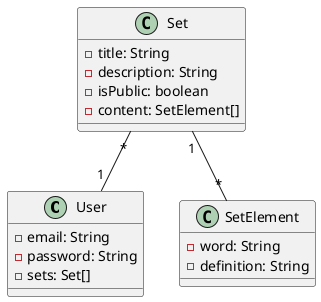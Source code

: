@startuml
'https://plantuml.com/class-diagram

class User {
    - email: String
    - password: String
    - sets: Set[]
}

class Set {
    - title: String
    - description: String
    - isPublic: boolean
    - content: SetElement[]
}

class SetElement {
    - word: String
    - definition: String
}


Set "*" -- "1" User
Set "1" -- "*" SetElement

@enduml